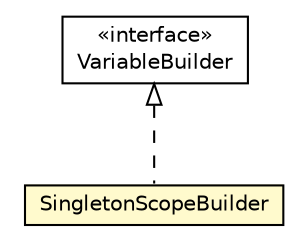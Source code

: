 #!/usr/local/bin/dot
#
# Class diagram 
# Generated by UMLGraph version 5.1 (http://www.umlgraph.org/)
#

digraph G {
	edge [fontname="Helvetica",fontsize=10,labelfontname="Helvetica",labelfontsize=10];
	node [fontname="Helvetica",fontsize=10,shape=plaintext];
	nodesep=0.25;
	ranksep=0.5;
	// org.androidtransfuse.gen.variableBuilder.VariableBuilder
	c72827 [label=<<table title="org.androidtransfuse.gen.variableBuilder.VariableBuilder" border="0" cellborder="1" cellspacing="0" cellpadding="2" port="p" href="../variableBuilder/VariableBuilder.html">
		<tr><td><table border="0" cellspacing="0" cellpadding="1">
<tr><td align="center" balign="center"> &#171;interface&#187; </td></tr>
<tr><td align="center" balign="center"> VariableBuilder </td></tr>
		</table></td></tr>
		</table>>, fontname="Helvetica", fontcolor="black", fontsize=10.0];
	// org.androidtransfuse.gen.scopeBuilder.SingletonScopeBuilder
	c72861 [label=<<table title="org.androidtransfuse.gen.scopeBuilder.SingletonScopeBuilder" border="0" cellborder="1" cellspacing="0" cellpadding="2" port="p" bgcolor="lemonChiffon" href="./SingletonScopeBuilder.html">
		<tr><td><table border="0" cellspacing="0" cellpadding="1">
<tr><td align="center" balign="center"> SingletonScopeBuilder </td></tr>
		</table></td></tr>
		</table>>, fontname="Helvetica", fontcolor="black", fontsize=10.0];
	//org.androidtransfuse.gen.scopeBuilder.SingletonScopeBuilder implements org.androidtransfuse.gen.variableBuilder.VariableBuilder
	c72827:p -> c72861:p [dir=back,arrowtail=empty,style=dashed];
}

